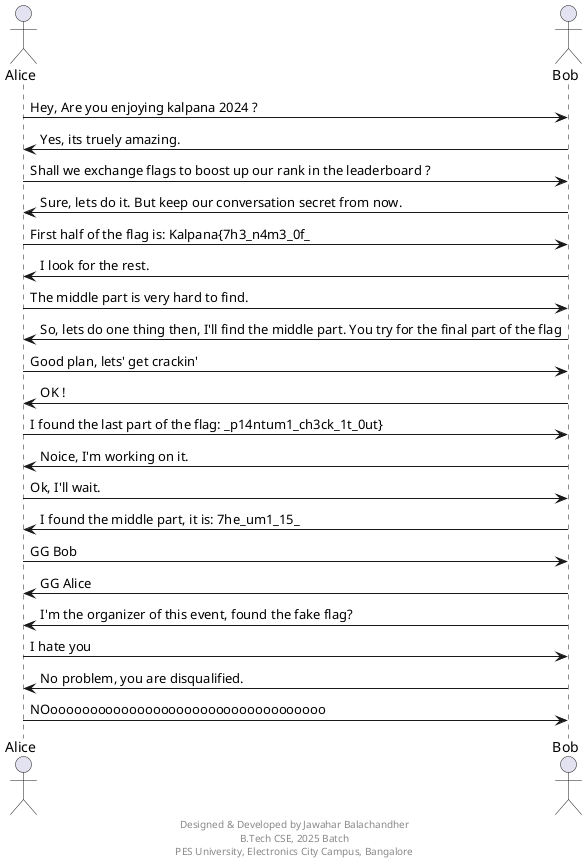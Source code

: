 @startuml ""

footer Designed & Developed by Jawahar Balachandher\nB.Tech CSE, 2025 Batch\nPES University, Electronics City Campus, Bangalore

actor Alice
actor Bob  

Alice -> Bob: Hey, Are you enjoying kalpana 2024 ? 
Bob -> Alice: Yes, its truely amazing.
Alice -> Bob: Shall we exchange flags to boost up our rank in the leaderboard ?
Bob -> Alice: Sure, lets do it. But keep our conversation secret from now.
Alice -> Bob: First half of the flag is: Kalpana{7h3_n4m3_0f_
Bob -> Alice: I look for the rest.
Alice -> Bob: The middle part is very hard to find. 
Bob -> Alice: So, lets do one thing then, I'll find the middle part. You try for the final part of the flag
Alice -> Bob: Good plan, lets' get crackin'
Bob -> Alice: OK !
Alice -> Bob: I found the last part of the flag: _p14ntum1_ch3ck_1t_0ut}
Bob -> Alice: Noice, I'm working on it.
Alice -> Bob: Ok, I'll wait.
Bob -> Alice: I found the middle part, it is: 7he_um1_15_
Alice -> Bob: GG Bob
Bob -> Alice: GG Alice

Bob -> Alice: I'm the organizer of this event, found the fake flag? 
Alice -> Bob: I hate you
Bob -> Alice: No problem, you are disqualified.
Alice -> Bob: NOooooooooooooooooooooooooooooooooooo

@enduml